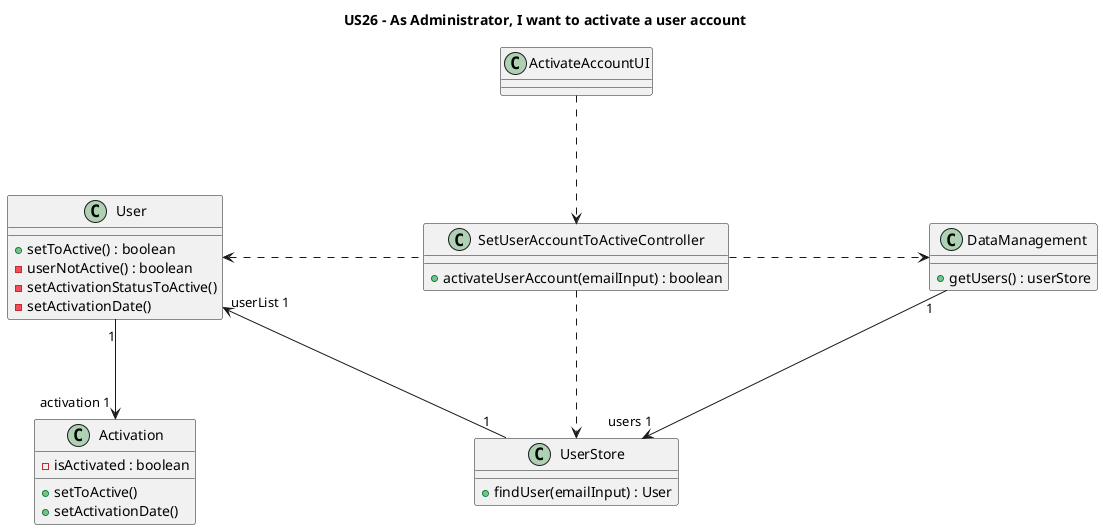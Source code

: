 @startuml
title US26 - As Administrator, I want to activate a user account
class ActivateAccountUI
class User {
	+setToActive() : boolean
	-userNotActive() : boolean
	-setActivationStatusToActive()
	-setActivationDate()
}

class SetUserAccountToActiveController {
	+activateUserAccount(emailInput) : boolean
}

class DataManagement {
	+getUsers() : userStore
}

class UserStore {
	+findUser(emailInput) : User
}

class Activation {
    -isActivated : boolean
    +setToActive()
    +setActivationDate()
}

skinparam nodesep 200
skinparam ranksep 100

ActivateAccountUI ..> SetUserAccountToActiveController
UserStore "1"--> "userList 1" User
DataManagement "1"--> "users 1" UserStore
SetUserAccountToActiveController ..> UserStore
SetUserAccountToActiveController ..right> DataManagement
SetUserAccountToActiveController ..left> User
User "1"--> "activation 1" Activation
@enduml